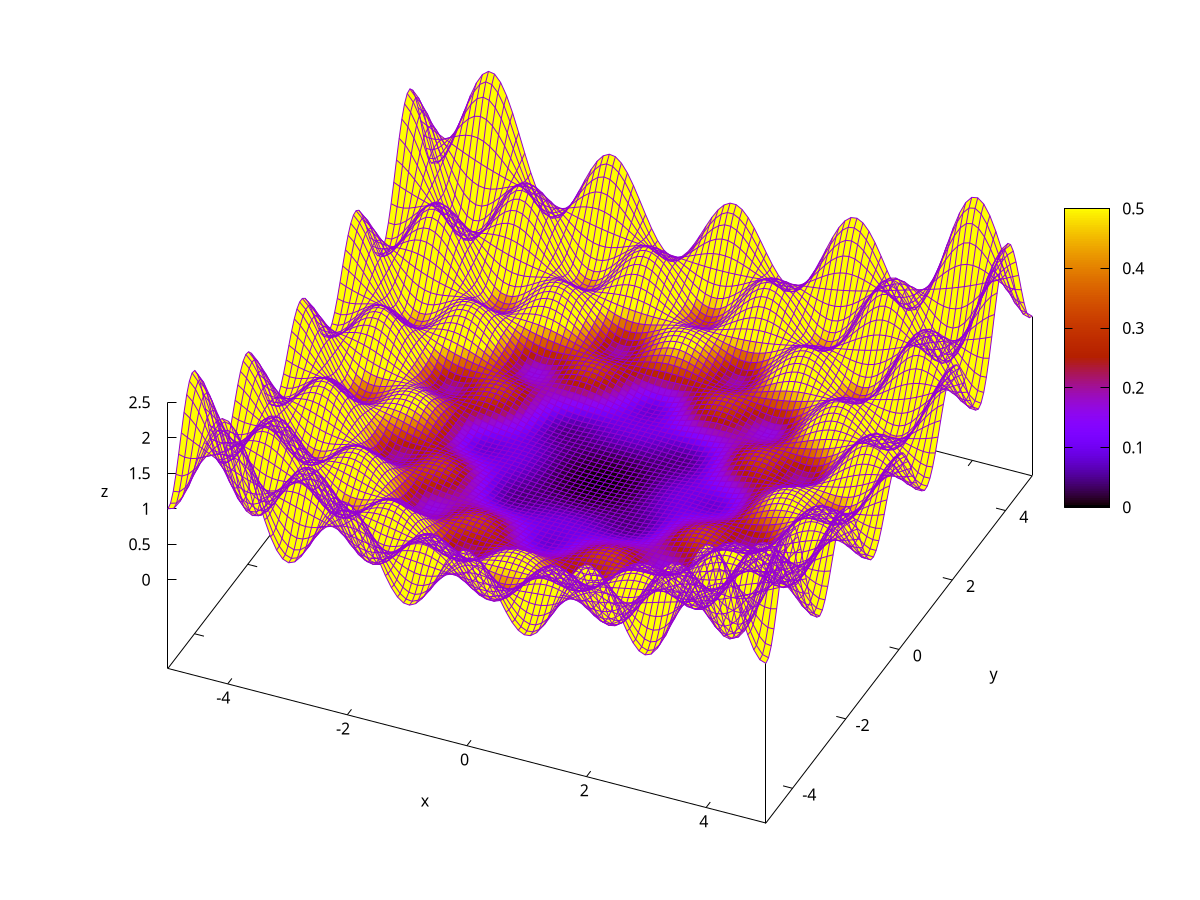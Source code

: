 set terminal latex
set output '_region_-gnuplottex-fig5.tex'
set terminal epslatex color
       set xrange [-5:5]
       set yrange [-5:5]
       set cbrange [0:0.5]
       set xlabel "x"
       set ylabel "y"
       set zlabel "z"
       set isosample 100,100
       unset key
       set view 35,24
       splot (sin(pi*(x+0.5))*cos(pi*(y+1))+2)*(x**2+y**2)/50.0 with pm3d, (sin(pi*(x+0.5))*cos(pi*(y+1))+2)*(x**2+y**2)/50.0 with lines
 
